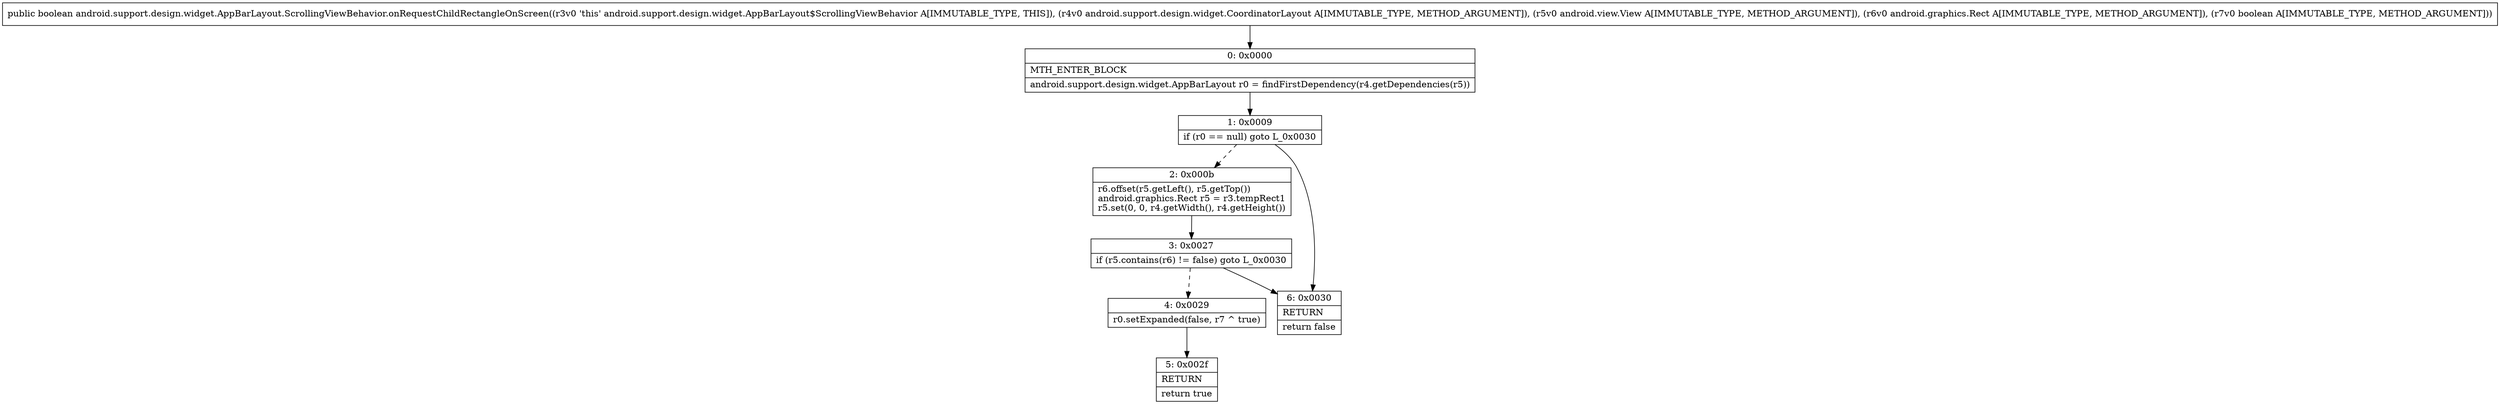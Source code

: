 digraph "CFG forandroid.support.design.widget.AppBarLayout.ScrollingViewBehavior.onRequestChildRectangleOnScreen(Landroid\/support\/design\/widget\/CoordinatorLayout;Landroid\/view\/View;Landroid\/graphics\/Rect;Z)Z" {
Node_0 [shape=record,label="{0\:\ 0x0000|MTH_ENTER_BLOCK\l|android.support.design.widget.AppBarLayout r0 = findFirstDependency(r4.getDependencies(r5))\l}"];
Node_1 [shape=record,label="{1\:\ 0x0009|if (r0 == null) goto L_0x0030\l}"];
Node_2 [shape=record,label="{2\:\ 0x000b|r6.offset(r5.getLeft(), r5.getTop())\landroid.graphics.Rect r5 = r3.tempRect1\lr5.set(0, 0, r4.getWidth(), r4.getHeight())\l}"];
Node_3 [shape=record,label="{3\:\ 0x0027|if (r5.contains(r6) != false) goto L_0x0030\l}"];
Node_4 [shape=record,label="{4\:\ 0x0029|r0.setExpanded(false, r7 ^ true)\l}"];
Node_5 [shape=record,label="{5\:\ 0x002f|RETURN\l|return true\l}"];
Node_6 [shape=record,label="{6\:\ 0x0030|RETURN\l|return false\l}"];
MethodNode[shape=record,label="{public boolean android.support.design.widget.AppBarLayout.ScrollingViewBehavior.onRequestChildRectangleOnScreen((r3v0 'this' android.support.design.widget.AppBarLayout$ScrollingViewBehavior A[IMMUTABLE_TYPE, THIS]), (r4v0 android.support.design.widget.CoordinatorLayout A[IMMUTABLE_TYPE, METHOD_ARGUMENT]), (r5v0 android.view.View A[IMMUTABLE_TYPE, METHOD_ARGUMENT]), (r6v0 android.graphics.Rect A[IMMUTABLE_TYPE, METHOD_ARGUMENT]), (r7v0 boolean A[IMMUTABLE_TYPE, METHOD_ARGUMENT])) }"];
MethodNode -> Node_0;
Node_0 -> Node_1;
Node_1 -> Node_2[style=dashed];
Node_1 -> Node_6;
Node_2 -> Node_3;
Node_3 -> Node_4[style=dashed];
Node_3 -> Node_6;
Node_4 -> Node_5;
}

